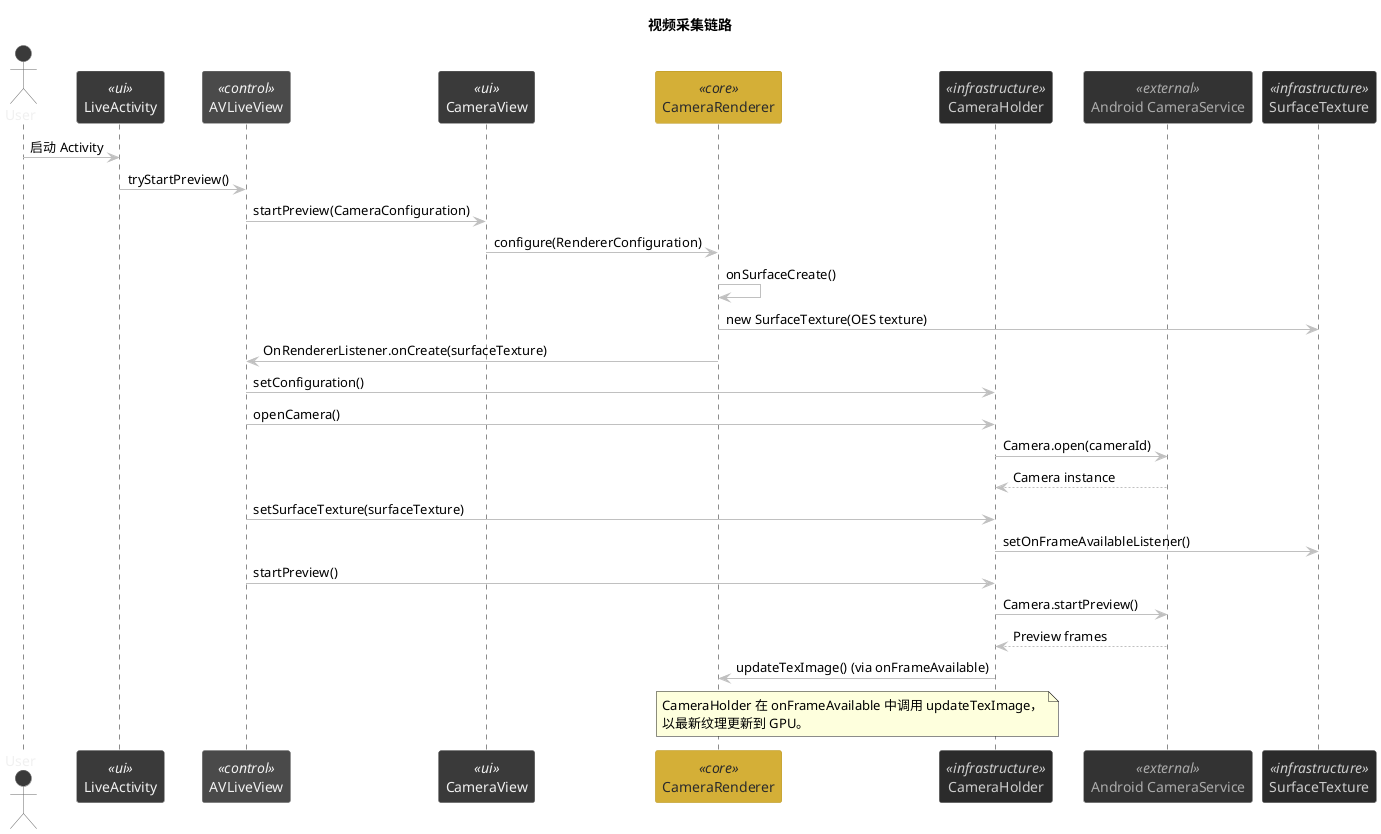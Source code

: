 @startuml
title 视频采集链路

' Subtle color scheme - highlight only core components
skinparam participant {
  BackgroundColor #2b2b2b
  BorderColor #999999
  FontColor #f0f0f0
}
skinparam actor {
  BackgroundColor #3a3a3a
  BorderColor #666666
  FontColor #f0f0f0
}
skinparam participant<<ui>> {
  BackgroundColor #3a3a3a
  BorderColor #666666
  FontColor #f0f0f0
}
skinparam participant<<control>> {
  BackgroundColor #4a4a4a
  BorderColor #777777
  FontColor #f0f0f0
}
skinparam participant<<core>> {
  BackgroundColor #D4AF37
  BorderColor #B8941F
  FontColor #2b2b2b
}
skinparam participant<<infrastructure>> {
  BackgroundColor #2b2b2b
  BorderColor #555555
  FontColor #cccccc
}
skinparam participant<<external>> {
  BackgroundColor #333333
  BorderColor #666666
  FontColor #aaaaaa
}
skinparam ArrowColor #c0c0c0
skinparam defaultFontName "JetBrains Mono"

actor User
participant LiveActivity <<ui>>
participant AVLiveView <<control>>
participant CameraView <<ui>>
participant CameraRenderer <<core>>
participant CameraHolder <<infrastructure>>
participant "Android CameraService" as CameraService <<external>>
participant SurfaceTexture <<infrastructure>>

User -> LiveActivity: 启动 Activity
LiveActivity -> AVLiveView: tryStartPreview()
AVLiveView -> CameraView: startPreview(CameraConfiguration)
CameraView -> CameraRenderer: configure(RendererConfiguration)
CameraRenderer -> CameraRenderer: onSurfaceCreate()
CameraRenderer -> SurfaceTexture: new SurfaceTexture(OES texture)
CameraRenderer -> AVLiveView: OnRendererListener.onCreate(surfaceTexture)
AVLiveView -> CameraHolder: setConfiguration()
AVLiveView -> CameraHolder: openCamera()
CameraHolder -> CameraService: Camera.open(cameraId)
CameraService --> CameraHolder: Camera instance
AVLiveView -> CameraHolder: setSurfaceTexture(surfaceTexture)
CameraHolder -> SurfaceTexture: setOnFrameAvailableListener()
AVLiveView -> CameraHolder: startPreview()
CameraHolder -> CameraService: Camera.startPreview()
CameraService --> CameraHolder: Preview frames
CameraHolder -> CameraRenderer: updateTexImage() (via onFrameAvailable)

note over CameraHolder,CameraRenderer
CameraHolder 在 onFrameAvailable 中调用 updateTexImage，
以最新纹理更新到 GPU。
end note

@enduml
